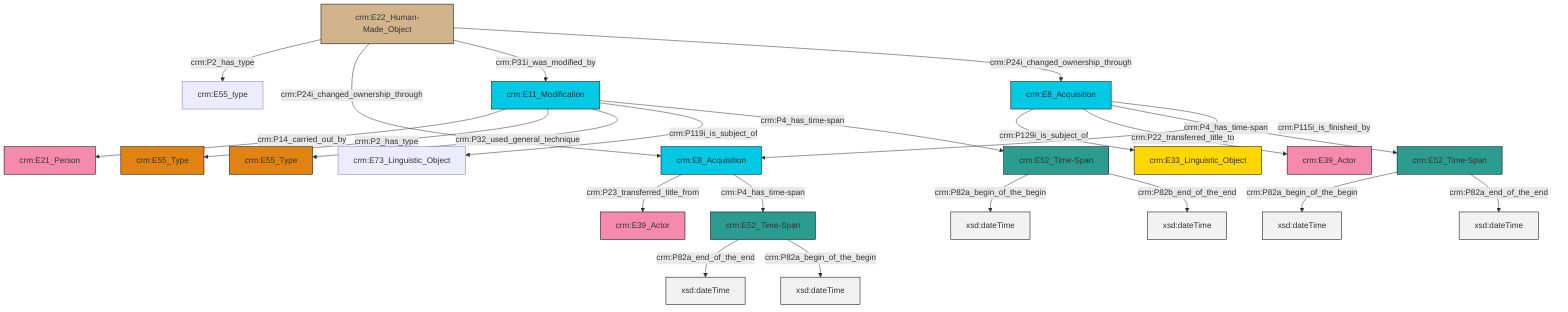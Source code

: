 graph TD
classDef Literal fill:#f2f2f2,stroke:#000000;
classDef CRM_Entity fill:#FFFFFF,stroke:#000000;
classDef Temporal_Entity fill:#00C9E6, stroke:#000000;
classDef Type fill:#E18312, stroke:#000000;
classDef Time-Span fill:#2C9C91, stroke:#000000;
classDef Appellation fill:#FFEB7F, stroke:#000000;
classDef Place fill:#008836, stroke:#000000;
classDef Persistent_Item fill:#B266B2, stroke:#000000;
classDef Conceptual_Object fill:#FFD700, stroke:#000000;
classDef Physical_Thing fill:#D2B48C, stroke:#000000;
classDef Actor fill:#f58aad, stroke:#000000;
classDef PC_Classes fill:#4ce600, stroke:#000000;
classDef Multi fill:#cccccc,stroke:#000000;

0["crm:E52_Time-Span"]:::Time-Span -->|crm:P82a_begin_of_the_begin| 1[xsd:dateTime]:::Literal
2["crm:E22_Human-Made_Object"]:::Physical_Thing -->|crm:P2_has_type| 3["crm:E55_type"]:::Default
4["crm:E8_Acquisition"]:::Temporal_Entity -->|crm:P129i_is_subject_of| 5["crm:E33_Linguistic_Object"]:::Conceptual_Object
6["crm:E8_Acquisition"]:::Temporal_Entity -->|crm:P23_transferred_title_from| 7["crm:E39_Actor"]:::Actor
2["crm:E22_Human-Made_Object"]:::Physical_Thing -->|crm:P24i_changed_ownership_through| 6["crm:E8_Acquisition"]:::Temporal_Entity
4["crm:E8_Acquisition"]:::Temporal_Entity -->|crm:P22_transferred_title_to| 14["crm:E39_Actor"]:::Actor
15["crm:E11_Modification"]:::Temporal_Entity -->|crm:P14_carried_out_by| 16["crm:E21_Person"]:::Actor
4["crm:E8_Acquisition"]:::Temporal_Entity -->|crm:P4_has_time-span| 0["crm:E52_Time-Span"]:::Time-Span
18["crm:E52_Time-Span"]:::Time-Span -->|crm:P82a_begin_of_the_begin| 19[xsd:dateTime]:::Literal
15["crm:E11_Modification"]:::Temporal_Entity -->|crm:P2_has_type| 10["crm:E55_Type"]:::Type
18["crm:E52_Time-Span"]:::Time-Span -->|crm:P82b_end_of_the_end| 23[xsd:dateTime]:::Literal
24["crm:E52_Time-Span"]:::Time-Span -->|crm:P82a_end_of_the_end| 25[xsd:dateTime]:::Literal
15["crm:E11_Modification"]:::Temporal_Entity -->|crm:P32_used_general_technique| 21["crm:E55_Type"]:::Type
6["crm:E8_Acquisition"]:::Temporal_Entity -->|crm:P4_has_time-span| 24["crm:E52_Time-Span"]:::Time-Span
15["crm:E11_Modification"]:::Temporal_Entity -->|crm:P119i_is_subject_of| 12["crm:E73_Linguistic_Object"]:::Default
4["crm:E8_Acquisition"]:::Temporal_Entity -->|crm:P115i_is_finished_by| 6["crm:E8_Acquisition"]:::Temporal_Entity
2["crm:E22_Human-Made_Object"]:::Physical_Thing -->|crm:P31i_was_modified_by| 15["crm:E11_Modification"]:::Temporal_Entity
0["crm:E52_Time-Span"]:::Time-Span -->|crm:P82a_end_of_the_end| 31[xsd:dateTime]:::Literal
2["crm:E22_Human-Made_Object"]:::Physical_Thing -->|crm:P24i_changed_ownership_through| 4["crm:E8_Acquisition"]:::Temporal_Entity
24["crm:E52_Time-Span"]:::Time-Span -->|crm:P82a_begin_of_the_begin| 34[xsd:dateTime]:::Literal
15["crm:E11_Modification"]:::Temporal_Entity -->|crm:P4_has_time-span| 18["crm:E52_Time-Span"]:::Time-Span